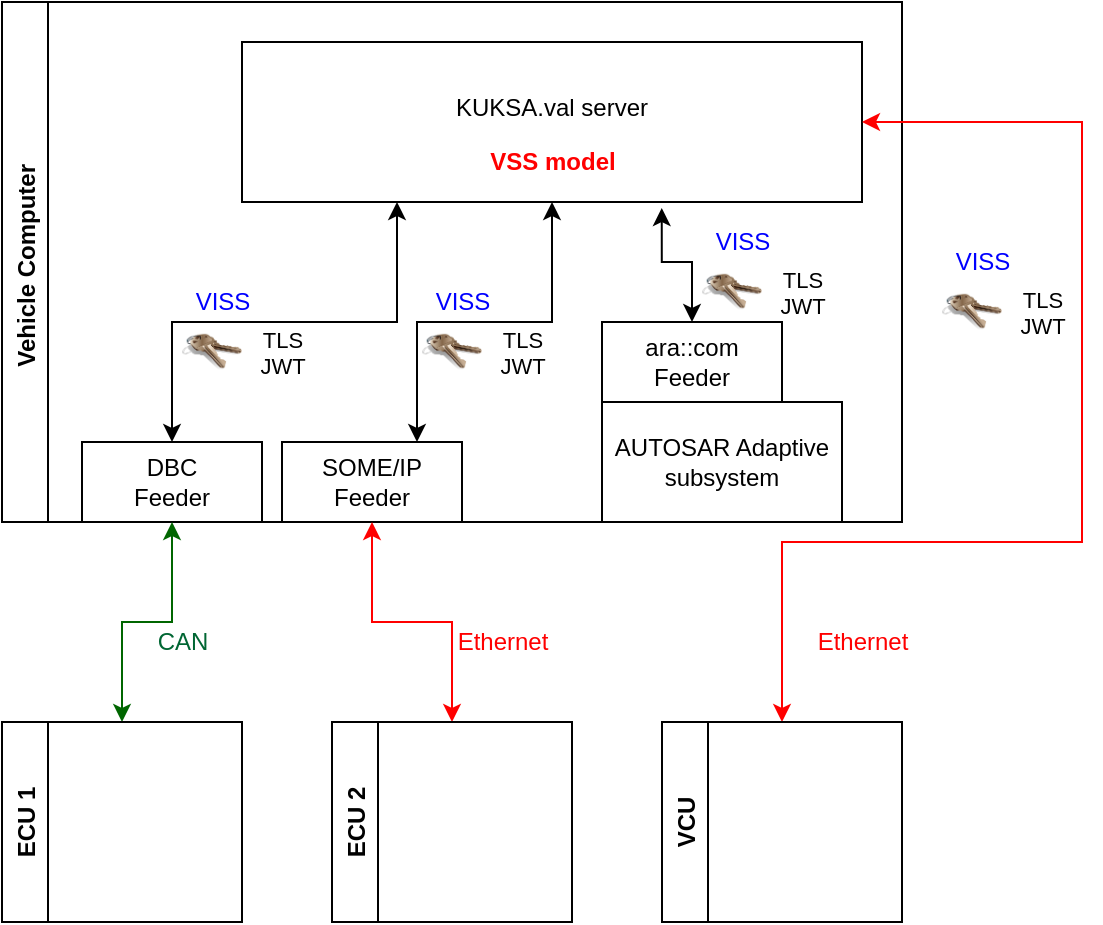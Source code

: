 <mxfile version="16.4.3" type="github">
  <diagram id="2CpviFpsAhP7GC_aui2c" name="Page-1">
    <mxGraphModel dx="1181" dy="958" grid="1" gridSize="10" guides="1" tooltips="1" connect="1" arrows="1" fold="1" page="1" pageScale="1" pageWidth="827" pageHeight="1169" math="0" shadow="0">
      <root>
        <mxCell id="0" />
        <mxCell id="1" parent="0" />
        <mxCell id="Eosyk9RFr-M7ZK3zL_iW-1" value="Vehicle Computer " style="swimlane;horizontal=0;" parent="1" vertex="1">
          <mxGeometry x="70" y="40" width="450" height="260" as="geometry" />
        </mxCell>
        <mxCell id="Eosyk9RFr-M7ZK3zL_iW-27" style="edgeStyle=orthogonalEdgeStyle;rounded=0;orthogonalLoop=1;jettySize=auto;html=1;exitX=0.5;exitY=0;exitDx=0;exitDy=0;entryX=0.25;entryY=1;entryDx=0;entryDy=0;fontColor=#000000;startArrow=classic;startFill=1;endArrow=classic;endFill=1;strokeColor=#000000;" parent="Eosyk9RFr-M7ZK3zL_iW-1" source="Eosyk9RFr-M7ZK3zL_iW-22" target="Eosyk9RFr-M7ZK3zL_iW-45" edge="1">
          <mxGeometry relative="1" as="geometry">
            <mxPoint x="158" y="120" as="targetPoint" />
            <Array as="points">
              <mxPoint x="85" y="160" />
              <mxPoint x="198" y="160" />
            </Array>
          </mxGeometry>
        </mxCell>
        <mxCell id="Eosyk9RFr-M7ZK3zL_iW-22" value="DBC &lt;br&gt;Feeder" style="rounded=0;whiteSpace=wrap;html=1;fontColor=#000000;" parent="Eosyk9RFr-M7ZK3zL_iW-1" vertex="1">
          <mxGeometry x="40" y="220" width="90" height="40" as="geometry" />
        </mxCell>
        <mxCell id="Eosyk9RFr-M7ZK3zL_iW-23" value="" style="group" parent="Eosyk9RFr-M7ZK3zL_iW-1" vertex="1" connectable="0">
          <mxGeometry x="90" y="160" width="70" height="30" as="geometry" />
        </mxCell>
        <mxCell id="Eosyk9RFr-M7ZK3zL_iW-24" value="" style="image;html=1;image=img/lib/clip_art/general/Keys_128x128.png;fontColor=#000000;" parent="Eosyk9RFr-M7ZK3zL_iW-23" vertex="1">
          <mxGeometry width="30" height="30" as="geometry" />
        </mxCell>
        <mxCell id="Eosyk9RFr-M7ZK3zL_iW-25" value="&lt;font style=&quot;font-size: 11px&quot;&gt;TLS&lt;br&gt;&lt;/font&gt;&lt;div style=&quot;text-align: left ; font-size: 11px&quot;&gt;&lt;font style=&quot;font-size: 11px&quot;&gt;JWT&lt;/font&gt;&lt;/div&gt;" style="text;html=1;align=center;verticalAlign=middle;resizable=0;points=[];autosize=1;strokeColor=none;fillColor=none;fontColor=#000000;" parent="Eosyk9RFr-M7ZK3zL_iW-23" vertex="1">
          <mxGeometry x="30" width="40" height="30" as="geometry" />
        </mxCell>
        <mxCell id="Eosyk9RFr-M7ZK3zL_iW-26" value="&lt;font color=&quot;#0000ff&quot;&gt;VISS&lt;/font&gt;" style="text;html=1;align=center;verticalAlign=middle;resizable=0;points=[];autosize=1;strokeColor=none;fillColor=none;" parent="Eosyk9RFr-M7ZK3zL_iW-1" vertex="1">
          <mxGeometry x="90" y="140" width="40" height="20" as="geometry" />
        </mxCell>
        <mxCell id="Eosyk9RFr-M7ZK3zL_iW-33" style="edgeStyle=orthogonalEdgeStyle;rounded=0;orthogonalLoop=1;jettySize=auto;html=1;exitX=0.75;exitY=0;exitDx=0;exitDy=0;entryX=0.5;entryY=1;entryDx=0;entryDy=0;fontColor=#FF0000;startArrow=classic;startFill=1;endArrow=classic;endFill=1;strokeColor=#000000;" parent="Eosyk9RFr-M7ZK3zL_iW-1" source="Eosyk9RFr-M7ZK3zL_iW-31" target="Eosyk9RFr-M7ZK3zL_iW-45" edge="1">
          <mxGeometry relative="1" as="geometry">
            <mxPoint x="208" y="120" as="targetPoint" />
            <Array as="points">
              <mxPoint x="208" y="160" />
              <mxPoint x="275" y="160" />
            </Array>
          </mxGeometry>
        </mxCell>
        <mxCell id="Eosyk9RFr-M7ZK3zL_iW-31" value="SOME/IP Feeder" style="rounded=0;whiteSpace=wrap;html=1;fontColor=#000000;" parent="Eosyk9RFr-M7ZK3zL_iW-1" vertex="1">
          <mxGeometry x="140" y="220" width="90" height="40" as="geometry" />
        </mxCell>
        <mxCell id="Eosyk9RFr-M7ZK3zL_iW-34" value="" style="group" parent="Eosyk9RFr-M7ZK3zL_iW-1" vertex="1" connectable="0">
          <mxGeometry x="210" y="160" width="70" height="30" as="geometry" />
        </mxCell>
        <mxCell id="Eosyk9RFr-M7ZK3zL_iW-35" value="" style="image;html=1;image=img/lib/clip_art/general/Keys_128x128.png;fontColor=#000000;" parent="Eosyk9RFr-M7ZK3zL_iW-34" vertex="1">
          <mxGeometry width="30" height="30" as="geometry" />
        </mxCell>
        <mxCell id="Eosyk9RFr-M7ZK3zL_iW-36" value="&lt;font style=&quot;font-size: 11px&quot;&gt;TLS&lt;br&gt;&lt;/font&gt;&lt;div style=&quot;text-align: left ; font-size: 11px&quot;&gt;&lt;font style=&quot;font-size: 11px&quot;&gt;JWT&lt;/font&gt;&lt;/div&gt;" style="text;html=1;align=center;verticalAlign=middle;resizable=0;points=[];autosize=1;strokeColor=none;fillColor=none;fontColor=#000000;" parent="Eosyk9RFr-M7ZK3zL_iW-34" vertex="1">
          <mxGeometry x="30" width="40" height="30" as="geometry" />
        </mxCell>
        <mxCell id="Eosyk9RFr-M7ZK3zL_iW-37" value="&lt;font color=&quot;#0000ff&quot;&gt;VISS&lt;/font&gt;" style="text;html=1;align=center;verticalAlign=middle;resizable=0;points=[];autosize=1;strokeColor=none;fillColor=none;" parent="Eosyk9RFr-M7ZK3zL_iW-1" vertex="1">
          <mxGeometry x="210" y="140" width="40" height="20" as="geometry" />
        </mxCell>
        <mxCell id="Eosyk9RFr-M7ZK3zL_iW-47" value="" style="group" parent="Eosyk9RFr-M7ZK3zL_iW-1" vertex="1" connectable="0">
          <mxGeometry x="120" y="20" width="310" height="80" as="geometry" />
        </mxCell>
        <mxCell id="Eosyk9RFr-M7ZK3zL_iW-45" value="&lt;font color=&quot;#000000&quot;&gt;KUKSA.val server&lt;br&gt;&lt;br&gt;&lt;/font&gt;" style="rounded=0;whiteSpace=wrap;html=1;fontColor=#FF0000;" parent="Eosyk9RFr-M7ZK3zL_iW-47" vertex="1">
          <mxGeometry width="310" height="80" as="geometry" />
        </mxCell>
        <mxCell id="Eosyk9RFr-M7ZK3zL_iW-46" value="&lt;font color=&quot;#ff0000&quot;&gt;&lt;b&gt;VSS model&lt;/b&gt;&lt;/font&gt;" style="text;html=1;align=center;verticalAlign=middle;resizable=0;points=[];autosize=1;strokeColor=none;fillColor=none;fontColor=#0000FF;" parent="Eosyk9RFr-M7ZK3zL_iW-47" vertex="1">
          <mxGeometry x="114.997" y="50" width="80" height="20" as="geometry" />
        </mxCell>
        <mxCell id="Eosyk9RFr-M7ZK3zL_iW-48" value="AUTOSAR Adaptive&lt;br&gt;subsystem" style="rounded=0;whiteSpace=wrap;html=1;fontColor=#000000;" parent="Eosyk9RFr-M7ZK3zL_iW-1" vertex="1">
          <mxGeometry x="300" y="200" width="120" height="60" as="geometry" />
        </mxCell>
        <mxCell id="Eosyk9RFr-M7ZK3zL_iW-50" style="edgeStyle=orthogonalEdgeStyle;rounded=0;orthogonalLoop=1;jettySize=auto;html=1;exitX=0.5;exitY=0;exitDx=0;exitDy=0;entryX=0.677;entryY=1.038;entryDx=0;entryDy=0;fontColor=#000000;startArrow=classic;startFill=1;endArrow=classic;endFill=1;strokeColor=#000000;entryPerimeter=0;" parent="Eosyk9RFr-M7ZK3zL_iW-1" source="Eosyk9RFr-M7ZK3zL_iW-49" target="Eosyk9RFr-M7ZK3zL_iW-45" edge="1">
          <mxGeometry relative="1" as="geometry" />
        </mxCell>
        <mxCell id="Eosyk9RFr-M7ZK3zL_iW-49" value="ara::com Feeder" style="rounded=0;whiteSpace=wrap;html=1;fontColor=#000000;" parent="Eosyk9RFr-M7ZK3zL_iW-1" vertex="1">
          <mxGeometry x="300" y="160" width="90" height="40" as="geometry" />
        </mxCell>
        <mxCell id="Eosyk9RFr-M7ZK3zL_iW-41" value="" style="group" parent="Eosyk9RFr-M7ZK3zL_iW-1" vertex="1" connectable="0">
          <mxGeometry x="350" y="130" width="70" height="30" as="geometry" />
        </mxCell>
        <mxCell id="Eosyk9RFr-M7ZK3zL_iW-42" value="" style="image;html=1;image=img/lib/clip_art/general/Keys_128x128.png;fontColor=#000000;" parent="Eosyk9RFr-M7ZK3zL_iW-41" vertex="1">
          <mxGeometry width="30" height="30" as="geometry" />
        </mxCell>
        <mxCell id="Eosyk9RFr-M7ZK3zL_iW-43" value="&lt;font style=&quot;font-size: 11px&quot;&gt;TLS&lt;br&gt;&lt;/font&gt;&lt;div style=&quot;text-align: left ; font-size: 11px&quot;&gt;&lt;font style=&quot;font-size: 11px&quot;&gt;JWT&lt;/font&gt;&lt;/div&gt;" style="text;html=1;align=center;verticalAlign=middle;resizable=0;points=[];autosize=1;strokeColor=none;fillColor=none;fontColor=#000000;" parent="Eosyk9RFr-M7ZK3zL_iW-41" vertex="1">
          <mxGeometry x="30" width="40" height="30" as="geometry" />
        </mxCell>
        <mxCell id="Eosyk9RFr-M7ZK3zL_iW-51" value="&lt;font color=&quot;#0000ff&quot;&gt;VISS&lt;/font&gt;" style="text;html=1;align=center;verticalAlign=middle;resizable=0;points=[];autosize=1;strokeColor=none;fillColor=none;" parent="Eosyk9RFr-M7ZK3zL_iW-41" vertex="1">
          <mxGeometry y="-20" width="40" height="20" as="geometry" />
        </mxCell>
        <mxCell id="Eosyk9RFr-M7ZK3zL_iW-19" style="edgeStyle=orthogonalEdgeStyle;rounded=0;orthogonalLoop=1;jettySize=auto;html=1;exitX=0.5;exitY=0;exitDx=0;exitDy=0;endArrow=classic;endFill=1;startArrow=classic;startFill=1;fillColor=#d5e8d4;strokeColor=#006600;" parent="1" source="Eosyk9RFr-M7ZK3zL_iW-9" target="Eosyk9RFr-M7ZK3zL_iW-22" edge="1">
          <mxGeometry relative="1" as="geometry" />
        </mxCell>
        <mxCell id="Eosyk9RFr-M7ZK3zL_iW-9" value="ECU 1" style="swimlane;horizontal=0;" parent="1" vertex="1">
          <mxGeometry x="70" y="400" width="120" height="100" as="geometry" />
        </mxCell>
        <mxCell id="Eosyk9RFr-M7ZK3zL_iW-20" value="&lt;font color=&quot;#006633&quot;&gt;CAN&lt;/font&gt;" style="text;html=1;align=center;verticalAlign=middle;resizable=0;points=[];autosize=1;strokeColor=none;fillColor=none;" parent="1" vertex="1">
          <mxGeometry x="140" y="350" width="40" height="20" as="geometry" />
        </mxCell>
        <mxCell id="Eosyk9RFr-M7ZK3zL_iW-29" style="edgeStyle=orthogonalEdgeStyle;rounded=0;orthogonalLoop=1;jettySize=auto;html=1;exitX=0.5;exitY=0;exitDx=0;exitDy=0;fontColor=#000000;startArrow=classic;startFill=1;endArrow=classic;endFill=1;strokeColor=#FF0000;entryX=0.5;entryY=1;entryDx=0;entryDy=0;" parent="1" source="Eosyk9RFr-M7ZK3zL_iW-28" target="Eosyk9RFr-M7ZK3zL_iW-31" edge="1">
          <mxGeometry relative="1" as="geometry">
            <mxPoint x="340" y="310" as="targetPoint" />
          </mxGeometry>
        </mxCell>
        <mxCell id="Eosyk9RFr-M7ZK3zL_iW-28" value="ECU 2" style="swimlane;horizontal=0;" parent="1" vertex="1">
          <mxGeometry x="235" y="400" width="120" height="100" as="geometry" />
        </mxCell>
        <mxCell id="Eosyk9RFr-M7ZK3zL_iW-30" value="&lt;font color=&quot;#ff0000&quot;&gt;Ethernet&lt;/font&gt;" style="text;html=1;align=center;verticalAlign=middle;resizable=0;points=[];autosize=1;strokeColor=none;fillColor=none;fontColor=#000000;" parent="1" vertex="1">
          <mxGeometry x="290" y="350" width="60" height="20" as="geometry" />
        </mxCell>
        <mxCell id="Eosyk9RFr-M7ZK3zL_iW-52" style="edgeStyle=orthogonalEdgeStyle;rounded=0;orthogonalLoop=1;jettySize=auto;html=1;exitX=0.5;exitY=0;exitDx=0;exitDy=0;entryX=1;entryY=0.5;entryDx=0;entryDy=0;fontColor=#000000;startArrow=classic;startFill=1;endArrow=classic;endFill=1;strokeColor=#FF0000;elbow=vertical;" parent="1" source="Eosyk9RFr-M7ZK3zL_iW-38" target="Eosyk9RFr-M7ZK3zL_iW-45" edge="1">
          <mxGeometry relative="1" as="geometry">
            <Array as="points">
              <mxPoint x="460" y="310" />
              <mxPoint x="610" y="310" />
              <mxPoint x="610" y="100" />
            </Array>
          </mxGeometry>
        </mxCell>
        <mxCell id="Eosyk9RFr-M7ZK3zL_iW-38" value="VCU" style="swimlane;horizontal=0;" parent="1" vertex="1">
          <mxGeometry x="400" y="400" width="120" height="100" as="geometry" />
        </mxCell>
        <mxCell id="Eosyk9RFr-M7ZK3zL_iW-40" value="&lt;font color=&quot;#ff0000&quot;&gt;Ethernet&lt;/font&gt;" style="text;html=1;align=center;verticalAlign=middle;resizable=0;points=[];autosize=1;strokeColor=none;fillColor=none;fontColor=#000000;" parent="1" vertex="1">
          <mxGeometry x="470" y="350" width="60" height="20" as="geometry" />
        </mxCell>
        <mxCell id="Eosyk9RFr-M7ZK3zL_iW-53" value="" style="group" parent="1" vertex="1" connectable="0">
          <mxGeometry x="540" y="180" width="70" height="30" as="geometry" />
        </mxCell>
        <mxCell id="Eosyk9RFr-M7ZK3zL_iW-54" value="" style="image;html=1;image=img/lib/clip_art/general/Keys_128x128.png;fontColor=#000000;" parent="Eosyk9RFr-M7ZK3zL_iW-53" vertex="1">
          <mxGeometry width="30" height="30" as="geometry" />
        </mxCell>
        <mxCell id="Eosyk9RFr-M7ZK3zL_iW-55" value="&lt;font style=&quot;font-size: 11px&quot;&gt;TLS&lt;br&gt;&lt;/font&gt;&lt;div style=&quot;text-align: left ; font-size: 11px&quot;&gt;&lt;font style=&quot;font-size: 11px&quot;&gt;JWT&lt;/font&gt;&lt;/div&gt;" style="text;html=1;align=center;verticalAlign=middle;resizable=0;points=[];autosize=1;strokeColor=none;fillColor=none;fontColor=#000000;" parent="Eosyk9RFr-M7ZK3zL_iW-53" vertex="1">
          <mxGeometry x="30" width="40" height="30" as="geometry" />
        </mxCell>
        <mxCell id="Eosyk9RFr-M7ZK3zL_iW-56" value="&lt;font color=&quot;#0000ff&quot;&gt;VISS&lt;/font&gt;" style="text;html=1;align=center;verticalAlign=middle;resizable=0;points=[];autosize=1;strokeColor=none;fillColor=none;" parent="Eosyk9RFr-M7ZK3zL_iW-53" vertex="1">
          <mxGeometry y="-20" width="40" height="20" as="geometry" />
        </mxCell>
      </root>
    </mxGraphModel>
  </diagram>
</mxfile>
